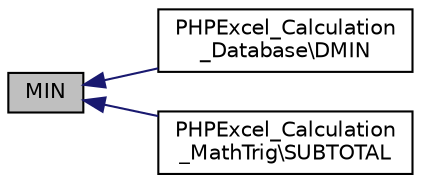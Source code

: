 digraph "MIN"
{
  edge [fontname="Helvetica",fontsize="10",labelfontname="Helvetica",labelfontsize="10"];
  node [fontname="Helvetica",fontsize="10",shape=record];
  rankdir="LR";
  Node230 [label="MIN",height=0.2,width=0.4,color="black", fillcolor="grey75", style="filled", fontcolor="black"];
  Node230 -> Node231 [dir="back",color="midnightblue",fontsize="10",style="solid",fontname="Helvetica"];
  Node231 [label="PHPExcel_Calculation\l_Database\\DMIN",height=0.2,width=0.4,color="black", fillcolor="white", style="filled",URL="$class_p_h_p_excel___calculation___database.html#ae058b7ab1941225c5d45dea3be006b8a"];
  Node230 -> Node232 [dir="back",color="midnightblue",fontsize="10",style="solid",fontname="Helvetica"];
  Node232 [label="PHPExcel_Calculation\l_MathTrig\\SUBTOTAL",height=0.2,width=0.4,color="black", fillcolor="white", style="filled",URL="$class_p_h_p_excel___calculation___math_trig.html#a2cd50b7ac6e844f6edc43ee7138a6d3c"];
}
